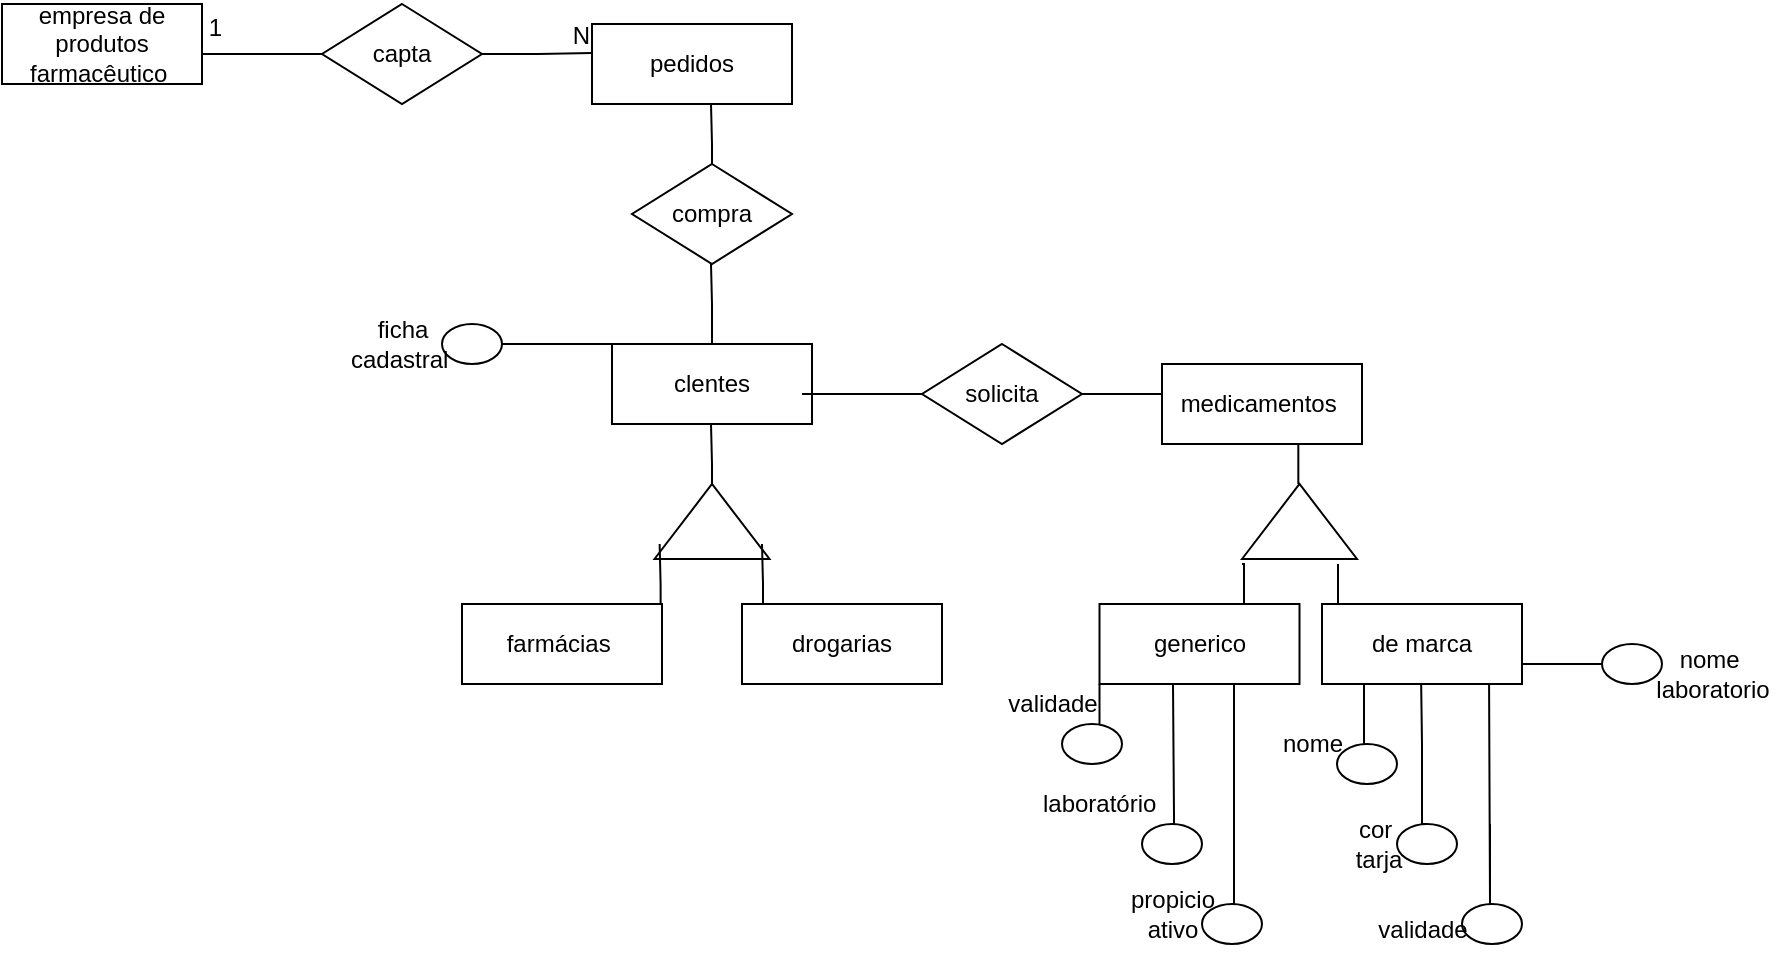<mxfile version="15.4.3" type="github">
  <diagram id="R2lEEEUBdFMjLlhIrx00" name="Page-1">
    <mxGraphModel dx="1662" dy="794" grid="1" gridSize="10" guides="1" tooltips="1" connect="1" arrows="1" fold="1" page="1" pageScale="1" pageWidth="850" pageHeight="1100" math="0" shadow="0" extFonts="Permanent Marker^https://fonts.googleapis.com/css?family=Permanent+Marker">
      <root>
        <mxCell id="0" />
        <mxCell id="1" parent="0" />
        <mxCell id="qRQIfawTwgO48iiJtZ4b-1" value="&lt;font style=&quot;vertical-align: inherit&quot;&gt;&lt;font style=&quot;vertical-align: inherit&quot;&gt;capta&lt;/font&gt;&lt;/font&gt;" style="shape=rhombus;perimeter=rhombusPerimeter;whiteSpace=wrap;html=1;align=center;" vertex="1" parent="1">
          <mxGeometry x="290" y="100" width="80" height="50" as="geometry" />
        </mxCell>
        <mxCell id="qRQIfawTwgO48iiJtZ4b-2" value="empresa de produtos farmacêutico&amp;nbsp;" style="whiteSpace=wrap;html=1;align=center;" vertex="1" parent="1">
          <mxGeometry x="130" y="100" width="100" height="40" as="geometry" />
        </mxCell>
        <mxCell id="qRQIfawTwgO48iiJtZ4b-5" value="clentes" style="whiteSpace=wrap;html=1;align=center;" vertex="1" parent="1">
          <mxGeometry x="435" y="270" width="100" height="40" as="geometry" />
        </mxCell>
        <mxCell id="qRQIfawTwgO48iiJtZ4b-6" value="medicamentos&amp;nbsp;" style="whiteSpace=wrap;html=1;align=center;" vertex="1" parent="1">
          <mxGeometry x="710" y="280" width="100" height="40" as="geometry" />
        </mxCell>
        <mxCell id="qRQIfawTwgO48iiJtZ4b-7" value="pedidos" style="whiteSpace=wrap;html=1;align=center;" vertex="1" parent="1">
          <mxGeometry x="425" y="110" width="100" height="40" as="geometry" />
        </mxCell>
        <mxCell id="qRQIfawTwgO48iiJtZ4b-10" value="" style="endArrow=none;html=1;rounded=0;edgeStyle=orthogonalEdgeStyle;" edge="1" parent="1">
          <mxGeometry relative="1" as="geometry">
            <mxPoint x="370" y="125" as="sourcePoint" />
            <mxPoint x="425" y="124.5" as="targetPoint" />
            <Array as="points">
              <mxPoint x="398" y="125" />
            </Array>
          </mxGeometry>
        </mxCell>
        <mxCell id="qRQIfawTwgO48iiJtZ4b-11" value="N" style="resizable=0;html=1;align=right;verticalAlign=bottom;" connectable="0" vertex="1" parent="qRQIfawTwgO48iiJtZ4b-10">
          <mxGeometry x="1" relative="1" as="geometry" />
        </mxCell>
        <mxCell id="qRQIfawTwgO48iiJtZ4b-12" value="" style="endArrow=none;html=1;rounded=0;edgeStyle=orthogonalEdgeStyle;" edge="1" parent="1">
          <mxGeometry relative="1" as="geometry">
            <mxPoint x="230" y="125" as="sourcePoint" />
            <mxPoint x="230" y="125" as="targetPoint" />
            <Array as="points">
              <mxPoint x="290" y="124.5" />
              <mxPoint x="290" y="124.5" />
            </Array>
          </mxGeometry>
        </mxCell>
        <mxCell id="qRQIfawTwgO48iiJtZ4b-13" value="1" style="resizable=0;html=1;align=right;verticalAlign=bottom;" connectable="0" vertex="1" parent="qRQIfawTwgO48iiJtZ4b-12">
          <mxGeometry x="1" relative="1" as="geometry">
            <mxPoint x="10" y="-5" as="offset" />
          </mxGeometry>
        </mxCell>
        <mxCell id="qRQIfawTwgO48iiJtZ4b-15" value="&lt;font style=&quot;vertical-align: inherit&quot;&gt;&lt;font style=&quot;vertical-align: inherit&quot;&gt;compra&lt;/font&gt;&lt;/font&gt;" style="shape=rhombus;perimeter=rhombusPerimeter;whiteSpace=wrap;html=1;align=center;" vertex="1" parent="1">
          <mxGeometry x="445" y="180" width="80" height="50" as="geometry" />
        </mxCell>
        <mxCell id="qRQIfawTwgO48iiJtZ4b-16" value="" style="triangle;whiteSpace=wrap;html=1;rotation=-90;" vertex="1" parent="1">
          <mxGeometry x="466.25" y="330" width="37.5" height="57.5" as="geometry" />
        </mxCell>
        <mxCell id="qRQIfawTwgO48iiJtZ4b-19" value="" style="line;strokeWidth=1;rotatable=0;dashed=0;labelPosition=right;align=left;verticalAlign=middle;spacingTop=0;spacingLeft=6;points=[];portConstraint=eastwest;" vertex="1" parent="1">
          <mxGeometry x="530" y="290" width="60" height="10" as="geometry" />
        </mxCell>
        <mxCell id="qRQIfawTwgO48iiJtZ4b-20" value="" style="endArrow=none;html=1;rounded=0;shadow=0;edgeStyle=orthogonalEdgeStyle;" edge="1" parent="1">
          <mxGeometry relative="1" as="geometry">
            <mxPoint x="485" y="270" as="sourcePoint" />
            <mxPoint x="484.5" y="230" as="targetPoint" />
            <Array as="points">
              <mxPoint x="485" y="250" />
            </Array>
          </mxGeometry>
        </mxCell>
        <mxCell id="qRQIfawTwgO48iiJtZ4b-21" value="" style="resizable=0;html=1;align=right;verticalAlign=bottom;" connectable="0" vertex="1" parent="qRQIfawTwgO48iiJtZ4b-20">
          <mxGeometry x="1" relative="1" as="geometry" />
        </mxCell>
        <mxCell id="qRQIfawTwgO48iiJtZ4b-24" value="" style="endArrow=none;html=1;rounded=0;shadow=0;edgeStyle=orthogonalEdgeStyle;" edge="1" parent="1">
          <mxGeometry relative="1" as="geometry">
            <mxPoint x="485" y="340" as="sourcePoint" />
            <mxPoint x="484.5" y="310" as="targetPoint" />
            <Array as="points">
              <mxPoint x="485.5" y="330" />
            </Array>
          </mxGeometry>
        </mxCell>
        <mxCell id="qRQIfawTwgO48iiJtZ4b-25" value="" style="resizable=0;html=1;align=right;verticalAlign=bottom;" connectable="0" vertex="1" parent="qRQIfawTwgO48iiJtZ4b-24">
          <mxGeometry x="1" relative="1" as="geometry" />
        </mxCell>
        <mxCell id="qRQIfawTwgO48iiJtZ4b-26" value="farmácias&amp;nbsp;" style="whiteSpace=wrap;html=1;align=center;" vertex="1" parent="1">
          <mxGeometry x="360" y="400" width="100" height="40" as="geometry" />
        </mxCell>
        <mxCell id="qRQIfawTwgO48iiJtZ4b-27" value="drogarias" style="whiteSpace=wrap;html=1;align=center;" vertex="1" parent="1">
          <mxGeometry x="500" y="400" width="100" height="40" as="geometry" />
        </mxCell>
        <mxCell id="qRQIfawTwgO48iiJtZ4b-28" value="" style="endArrow=none;html=1;rounded=0;shadow=0;edgeStyle=orthogonalEdgeStyle;" edge="1" parent="1">
          <mxGeometry relative="1" as="geometry">
            <mxPoint x="485" y="180" as="sourcePoint" />
            <mxPoint x="484.5" y="150" as="targetPoint" />
            <Array as="points">
              <mxPoint x="485" y="170" />
            </Array>
          </mxGeometry>
        </mxCell>
        <mxCell id="qRQIfawTwgO48iiJtZ4b-29" value="" style="resizable=0;html=1;align=right;verticalAlign=bottom;" connectable="0" vertex="1" parent="qRQIfawTwgO48iiJtZ4b-28">
          <mxGeometry x="1" relative="1" as="geometry" />
        </mxCell>
        <mxCell id="qRQIfawTwgO48iiJtZ4b-31" value="" style="endArrow=none;html=1;rounded=0;shadow=0;edgeStyle=orthogonalEdgeStyle;" edge="1" parent="1">
          <mxGeometry relative="1" as="geometry">
            <mxPoint x="510.5" y="400.0" as="sourcePoint" />
            <mxPoint x="510" y="370.0" as="targetPoint" />
            <Array as="points">
              <mxPoint x="511" y="390" />
            </Array>
          </mxGeometry>
        </mxCell>
        <mxCell id="qRQIfawTwgO48iiJtZ4b-32" value="" style="resizable=0;html=1;align=right;verticalAlign=bottom;" connectable="0" vertex="1" parent="qRQIfawTwgO48iiJtZ4b-31">
          <mxGeometry x="1" relative="1" as="geometry" />
        </mxCell>
        <mxCell id="qRQIfawTwgO48iiJtZ4b-33" value="" style="endArrow=none;html=1;rounded=0;shadow=0;edgeStyle=orthogonalEdgeStyle;" edge="1" parent="1">
          <mxGeometry relative="1" as="geometry">
            <mxPoint x="459.32" y="400.0" as="sourcePoint" />
            <mxPoint x="458.82" y="370.0" as="targetPoint" />
            <Array as="points">
              <mxPoint x="459.82" y="390" />
            </Array>
          </mxGeometry>
        </mxCell>
        <mxCell id="qRQIfawTwgO48iiJtZ4b-34" value="" style="resizable=0;html=1;align=right;verticalAlign=bottom;" connectable="0" vertex="1" parent="qRQIfawTwgO48iiJtZ4b-33">
          <mxGeometry x="1" relative="1" as="geometry" />
        </mxCell>
        <mxCell id="qRQIfawTwgO48iiJtZ4b-35" value="&lt;font style=&quot;vertical-align: inherit&quot;&gt;&lt;font style=&quot;vertical-align: inherit&quot;&gt;solicita&lt;/font&gt;&lt;/font&gt;" style="shape=rhombus;perimeter=rhombusPerimeter;whiteSpace=wrap;html=1;align=center;" vertex="1" parent="1">
          <mxGeometry x="590" y="270" width="80" height="50" as="geometry" />
        </mxCell>
        <mxCell id="qRQIfawTwgO48iiJtZ4b-36" value="" style="line;strokeWidth=1;rotatable=0;dashed=0;labelPosition=right;align=left;verticalAlign=middle;spacingTop=0;spacingLeft=6;points=[];portConstraint=eastwest;" vertex="1" parent="1">
          <mxGeometry x="670" y="290" width="40" height="10" as="geometry" />
        </mxCell>
        <mxCell id="qRQIfawTwgO48iiJtZ4b-37" value="&lt;font style=&quot;vertical-align: inherit&quot;&gt;&lt;font style=&quot;vertical-align: inherit&quot;&gt;generico&lt;/font&gt;&lt;/font&gt;" style="whiteSpace=wrap;html=1;align=center;" vertex="1" parent="1">
          <mxGeometry x="678.75" y="400" width="100" height="40" as="geometry" />
        </mxCell>
        <mxCell id="qRQIfawTwgO48iiJtZ4b-38" value="&lt;font style=&quot;vertical-align: inherit&quot;&gt;&lt;font style=&quot;vertical-align: inherit&quot;&gt;de marca&lt;/font&gt;&lt;/font&gt;" style="whiteSpace=wrap;html=1;align=center;" vertex="1" parent="1">
          <mxGeometry x="790" y="400" width="100" height="40" as="geometry" />
        </mxCell>
        <mxCell id="qRQIfawTwgO48iiJtZ4b-39" value="" style="triangle;whiteSpace=wrap;html=1;rotation=-90;" vertex="1" parent="1">
          <mxGeometry x="760" y="330" width="37.5" height="57.5" as="geometry" />
        </mxCell>
        <mxCell id="qRQIfawTwgO48iiJtZ4b-42" value="" style="endArrow=none;html=1;rounded=0;shadow=0;edgeStyle=orthogonalEdgeStyle;" edge="1" parent="1">
          <mxGeometry relative="1" as="geometry">
            <mxPoint x="750" y="400" as="sourcePoint" />
            <mxPoint x="750" y="380.0" as="targetPoint" />
            <Array as="points">
              <mxPoint x="751" y="400" />
            </Array>
          </mxGeometry>
        </mxCell>
        <mxCell id="qRQIfawTwgO48iiJtZ4b-43" value="" style="resizable=0;html=1;align=right;verticalAlign=bottom;" connectable="0" vertex="1" parent="qRQIfawTwgO48iiJtZ4b-42">
          <mxGeometry x="1" relative="1" as="geometry" />
        </mxCell>
        <mxCell id="qRQIfawTwgO48iiJtZ4b-44" value="" style="endArrow=none;html=1;rounded=0;shadow=0;edgeStyle=orthogonalEdgeStyle;" edge="1" parent="1">
          <mxGeometry relative="1" as="geometry">
            <mxPoint x="798.0" y="400.0" as="sourcePoint" />
            <mxPoint x="798" y="380" as="targetPoint" />
            <Array as="points">
              <mxPoint x="798.5" y="390" />
            </Array>
          </mxGeometry>
        </mxCell>
        <mxCell id="qRQIfawTwgO48iiJtZ4b-45" value="" style="resizable=0;html=1;align=right;verticalAlign=bottom;" connectable="0" vertex="1" parent="qRQIfawTwgO48iiJtZ4b-44">
          <mxGeometry x="1" relative="1" as="geometry" />
        </mxCell>
        <mxCell id="qRQIfawTwgO48iiJtZ4b-46" value="" style="endArrow=none;html=1;rounded=0;shadow=0;edgeStyle=orthogonalEdgeStyle;" edge="1" parent="1">
          <mxGeometry relative="1" as="geometry">
            <mxPoint x="778.16" y="340.0" as="sourcePoint" />
            <mxPoint x="778.16" y="320.0" as="targetPoint" />
            <Array as="points">
              <mxPoint x="779.16" y="340" />
            </Array>
          </mxGeometry>
        </mxCell>
        <mxCell id="qRQIfawTwgO48iiJtZ4b-47" value="" style="resizable=0;html=1;align=right;verticalAlign=bottom;" connectable="0" vertex="1" parent="qRQIfawTwgO48iiJtZ4b-46">
          <mxGeometry x="1" relative="1" as="geometry" />
        </mxCell>
        <mxCell id="qRQIfawTwgO48iiJtZ4b-50" value="" style="ellipse;whiteSpace=wrap;html=1;align=center;" vertex="1" parent="1">
          <mxGeometry x="660" y="460" width="30" height="20" as="geometry" />
        </mxCell>
        <mxCell id="qRQIfawTwgO48iiJtZ4b-53" value="" style="ellipse;whiteSpace=wrap;html=1;align=center;" vertex="1" parent="1">
          <mxGeometry x="827.5" y="510" width="30" height="20" as="geometry" />
        </mxCell>
        <mxCell id="qRQIfawTwgO48iiJtZ4b-54" value="" style="ellipse;whiteSpace=wrap;html=1;align=center;" vertex="1" parent="1">
          <mxGeometry x="797.5" y="470" width="30" height="20" as="geometry" />
        </mxCell>
        <mxCell id="qRQIfawTwgO48iiJtZ4b-55" value="" style="ellipse;whiteSpace=wrap;html=1;align=center;" vertex="1" parent="1">
          <mxGeometry x="350" y="260" width="30" height="20" as="geometry" />
        </mxCell>
        <mxCell id="qRQIfawTwgO48iiJtZ4b-56" value="" style="ellipse;whiteSpace=wrap;html=1;align=center;" vertex="1" parent="1">
          <mxGeometry x="860" y="550" width="30" height="20" as="geometry" />
        </mxCell>
        <mxCell id="qRQIfawTwgO48iiJtZ4b-57" value="" style="ellipse;whiteSpace=wrap;html=1;align=center;" vertex="1" parent="1">
          <mxGeometry x="930" y="420" width="30" height="20" as="geometry" />
        </mxCell>
        <mxCell id="qRQIfawTwgO48iiJtZ4b-63" value="" style="endArrow=none;html=1;rounded=0;shadow=0;edgeStyle=orthogonalEdgeStyle;" edge="1" parent="1">
          <mxGeometry relative="1" as="geometry">
            <mxPoint x="678.75" y="460" as="sourcePoint" />
            <mxPoint x="678.75" y="440.0" as="targetPoint" />
            <Array as="points">
              <mxPoint x="679.75" y="460" />
            </Array>
          </mxGeometry>
        </mxCell>
        <mxCell id="qRQIfawTwgO48iiJtZ4b-64" value="" style="resizable=0;html=1;align=right;verticalAlign=bottom;" connectable="0" vertex="1" parent="qRQIfawTwgO48iiJtZ4b-63">
          <mxGeometry x="1" relative="1" as="geometry" />
        </mxCell>
        <mxCell id="qRQIfawTwgO48iiJtZ4b-65" value="&lt;font style=&quot;vertical-align: inherit&quot;&gt;&lt;font style=&quot;vertical-align: inherit&quot;&gt;validade&lt;/font&gt;&lt;/font&gt;" style="text;html=1;align=center;verticalAlign=middle;resizable=0;points=[];autosize=1;strokeColor=none;fillColor=none;" vertex="1" parent="1">
          <mxGeometry x="625" y="440" width="60" height="20" as="geometry" />
        </mxCell>
        <mxCell id="qRQIfawTwgO48iiJtZ4b-68" value="" style="ellipse;whiteSpace=wrap;html=1;align=center;" vertex="1" parent="1">
          <mxGeometry x="700" y="510" width="30" height="20" as="geometry" />
        </mxCell>
        <mxCell id="qRQIfawTwgO48iiJtZ4b-69" value="&lt;font style=&quot;vertical-align: inherit&quot;&gt;&lt;font style=&quot;vertical-align: inherit&quot;&gt;&lt;font style=&quot;vertical-align: inherit&quot;&gt;&lt;font style=&quot;vertical-align: inherit&quot;&gt;laboratório&amp;nbsp;&lt;/font&gt;&lt;/font&gt;&lt;/font&gt;&lt;/font&gt;" style="text;html=1;align=center;verticalAlign=middle;resizable=0;points=[];autosize=1;strokeColor=none;fillColor=none;" vertex="1" parent="1">
          <mxGeometry x="640" y="490" width="80" height="20" as="geometry" />
        </mxCell>
        <mxCell id="qRQIfawTwgO48iiJtZ4b-70" value="" style="ellipse;whiteSpace=wrap;html=1;align=center;" vertex="1" parent="1">
          <mxGeometry x="730" y="550" width="30" height="20" as="geometry" />
        </mxCell>
        <mxCell id="qRQIfawTwgO48iiJtZ4b-71" value="" style="endArrow=none;html=1;rounded=0;shadow=0;edgeStyle=orthogonalEdgeStyle;exitX=0.5;exitY=0;exitDx=0;exitDy=0;" edge="1" parent="1" source="qRQIfawTwgO48iiJtZ4b-70">
          <mxGeometry relative="1" as="geometry">
            <mxPoint x="746" y="506" as="sourcePoint" />
            <mxPoint x="746" y="440" as="targetPoint" />
            <Array as="points">
              <mxPoint x="746" y="550" />
            </Array>
          </mxGeometry>
        </mxCell>
        <mxCell id="qRQIfawTwgO48iiJtZ4b-72" value="" style="resizable=0;html=1;align=right;verticalAlign=bottom;" connectable="0" vertex="1" parent="qRQIfawTwgO48iiJtZ4b-71">
          <mxGeometry x="1" relative="1" as="geometry" />
        </mxCell>
        <mxCell id="qRQIfawTwgO48iiJtZ4b-73" value="" style="endArrow=none;html=1;rounded=0;shadow=0;edgeStyle=orthogonalEdgeStyle;" edge="1" parent="1">
          <mxGeometry relative="1" as="geometry">
            <mxPoint x="716" y="510" as="sourcePoint" />
            <mxPoint x="715.5" y="440" as="targetPoint" />
            <Array as="points">
              <mxPoint x="716" y="506" />
              <mxPoint x="716" y="506" />
            </Array>
          </mxGeometry>
        </mxCell>
        <mxCell id="qRQIfawTwgO48iiJtZ4b-74" value="" style="resizable=0;html=1;align=right;verticalAlign=bottom;" connectable="0" vertex="1" parent="qRQIfawTwgO48iiJtZ4b-73">
          <mxGeometry x="1" relative="1" as="geometry" />
        </mxCell>
        <mxCell id="qRQIfawTwgO48iiJtZ4b-75" value="&lt;font style=&quot;vertical-align: inherit&quot;&gt;&lt;font style=&quot;vertical-align: inherit&quot;&gt;propicio&lt;br&gt;ativo&lt;br&gt;&lt;/font&gt;&lt;/font&gt;" style="text;html=1;align=center;verticalAlign=middle;resizable=0;points=[];autosize=1;strokeColor=none;fillColor=none;" vertex="1" parent="1">
          <mxGeometry x="685" y="540" width="60" height="30" as="geometry" />
        </mxCell>
        <mxCell id="qRQIfawTwgO48iiJtZ4b-79" value="" style="endArrow=none;html=1;rounded=0;shadow=0;edgeStyle=orthogonalEdgeStyle;" edge="1" parent="1">
          <mxGeometry relative="1" as="geometry">
            <mxPoint x="811" y="470" as="sourcePoint" />
            <mxPoint x="811" y="440" as="targetPoint" />
            <Array as="points">
              <mxPoint x="811" y="470" />
            </Array>
          </mxGeometry>
        </mxCell>
        <mxCell id="qRQIfawTwgO48iiJtZ4b-80" value="" style="resizable=0;html=1;align=right;verticalAlign=bottom;" connectable="0" vertex="1" parent="qRQIfawTwgO48iiJtZ4b-79">
          <mxGeometry x="1" relative="1" as="geometry" />
        </mxCell>
        <mxCell id="qRQIfawTwgO48iiJtZ4b-81" value="" style="endArrow=none;html=1;rounded=0;shadow=0;edgeStyle=orthogonalEdgeStyle;exitX=0.5;exitY=0;exitDx=0;exitDy=0;" edge="1" parent="1" source="qRQIfawTwgO48iiJtZ4b-53">
          <mxGeometry relative="1" as="geometry">
            <mxPoint x="839.58" y="470" as="sourcePoint" />
            <mxPoint x="839.58" y="440" as="targetPoint" />
            <Array as="points">
              <mxPoint x="840" y="510" />
              <mxPoint x="840" y="470" />
            </Array>
          </mxGeometry>
        </mxCell>
        <mxCell id="qRQIfawTwgO48iiJtZ4b-82" value="" style="resizable=0;html=1;align=right;verticalAlign=bottom;" connectable="0" vertex="1" parent="qRQIfawTwgO48iiJtZ4b-81">
          <mxGeometry x="1" relative="1" as="geometry" />
        </mxCell>
        <mxCell id="qRQIfawTwgO48iiJtZ4b-83" value="" style="endArrow=none;html=1;rounded=0;shadow=0;edgeStyle=orthogonalEdgeStyle;" edge="1" parent="1">
          <mxGeometry relative="1" as="geometry">
            <mxPoint x="874" y="510" as="sourcePoint" />
            <mxPoint x="873.54" y="440" as="targetPoint" />
            <Array as="points">
              <mxPoint x="874" y="510" />
              <mxPoint x="874" y="550" />
              <mxPoint x="874" y="550" />
            </Array>
          </mxGeometry>
        </mxCell>
        <mxCell id="qRQIfawTwgO48iiJtZ4b-84" value="" style="resizable=0;html=1;align=right;verticalAlign=bottom;" connectable="0" vertex="1" parent="qRQIfawTwgO48iiJtZ4b-83">
          <mxGeometry x="1" relative="1" as="geometry" />
        </mxCell>
        <mxCell id="qRQIfawTwgO48iiJtZ4b-85" value="&lt;font style=&quot;vertical-align: inherit&quot;&gt;&lt;font style=&quot;vertical-align: inherit&quot;&gt;nome&lt;/font&gt;&lt;/font&gt;" style="text;html=1;align=center;verticalAlign=middle;resizable=0;points=[];autosize=1;strokeColor=none;fillColor=none;" vertex="1" parent="1">
          <mxGeometry x="760" y="460" width="50" height="20" as="geometry" />
        </mxCell>
        <mxCell id="qRQIfawTwgO48iiJtZ4b-87" value="&lt;font style=&quot;vertical-align: inherit&quot;&gt;&lt;font style=&quot;vertical-align: inherit&quot;&gt;cor&amp;nbsp;&lt;br&gt;tarja&lt;br&gt;&lt;/font&gt;&lt;/font&gt;" style="text;html=1;align=center;verticalAlign=middle;resizable=0;points=[];autosize=1;strokeColor=none;fillColor=none;" vertex="1" parent="1">
          <mxGeometry x="797.5" y="505" width="40" height="30" as="geometry" />
        </mxCell>
        <mxCell id="qRQIfawTwgO48iiJtZ4b-88" value="&lt;font style=&quot;vertical-align: inherit&quot;&gt;&lt;font style=&quot;vertical-align: inherit&quot;&gt;validade&lt;br&gt;&lt;br&gt;&lt;/font&gt;&lt;/font&gt;" style="text;html=1;align=center;verticalAlign=middle;resizable=0;points=[];autosize=1;strokeColor=none;fillColor=none;" vertex="1" parent="1">
          <mxGeometry x="810" y="555" width="60" height="30" as="geometry" />
        </mxCell>
        <mxCell id="qRQIfawTwgO48iiJtZ4b-90" value="" style="line;strokeWidth=1;rotatable=0;dashed=0;labelPosition=right;align=left;verticalAlign=middle;spacingTop=0;spacingLeft=6;points=[];portConstraint=eastwest;" vertex="1" parent="1">
          <mxGeometry x="890" y="425" width="40" height="10" as="geometry" />
        </mxCell>
        <mxCell id="qRQIfawTwgO48iiJtZ4b-91" value="&lt;font style=&quot;vertical-align: inherit&quot;&gt;&lt;font style=&quot;vertical-align: inherit&quot;&gt;nome&amp;nbsp;&lt;br&gt;laboratorio&lt;br&gt;&lt;/font&gt;&lt;/font&gt;" style="text;html=1;align=center;verticalAlign=middle;resizable=0;points=[];autosize=1;strokeColor=none;fillColor=none;" vertex="1" parent="1">
          <mxGeometry x="950" y="420" width="70" height="30" as="geometry" />
        </mxCell>
        <mxCell id="qRQIfawTwgO48iiJtZ4b-92" value="" style="line;strokeWidth=1;rotatable=0;dashed=0;labelPosition=right;align=left;verticalAlign=middle;spacingTop=0;spacingLeft=6;points=[];portConstraint=eastwest;" vertex="1" parent="1">
          <mxGeometry x="380" y="265" width="60" height="10" as="geometry" />
        </mxCell>
        <mxCell id="qRQIfawTwgO48iiJtZ4b-93" value="&lt;font style=&quot;vertical-align: inherit&quot;&gt;&lt;font style=&quot;vertical-align: inherit&quot;&gt;ficha&lt;br&gt;cadastral&amp;nbsp;&lt;br&gt;&lt;/font&gt;&lt;/font&gt;" style="text;html=1;align=center;verticalAlign=middle;resizable=0;points=[];autosize=1;strokeColor=none;fillColor=none;" vertex="1" parent="1">
          <mxGeometry x="295" y="255" width="70" height="30" as="geometry" />
        </mxCell>
      </root>
    </mxGraphModel>
  </diagram>
</mxfile>
